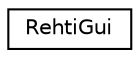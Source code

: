 digraph "Graphical Class Hierarchy"
{
 // LATEX_PDF_SIZE
  edge [fontname="Helvetica",fontsize="10",labelfontname="Helvetica",labelfontsize="10"];
  node [fontname="Helvetica",fontsize="10",shape=record];
  rankdir="LR";
  Node0 [label="RehtiGui",height=0.2,width=0.4,color="black", fillcolor="white", style="filled",URL="$classRehtiGui.html",tooltip="Class that manages the GUI window."];
}
